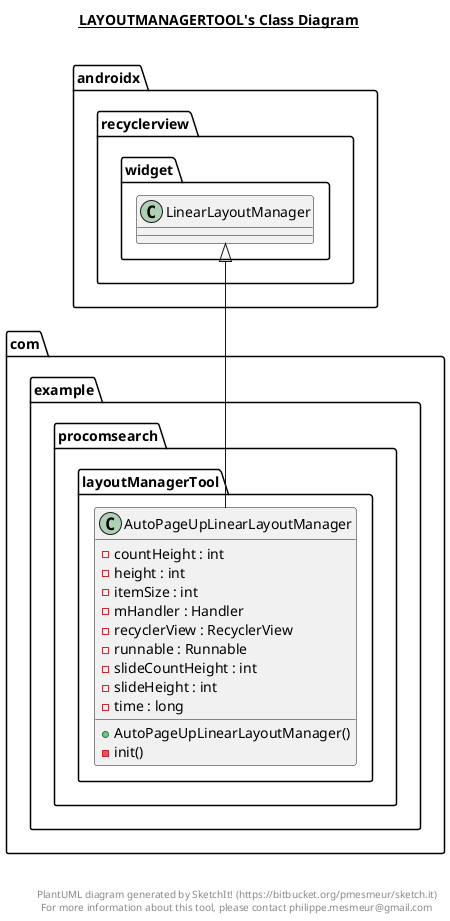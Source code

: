 @startuml

title __LAYOUTMANAGERTOOL's Class Diagram__\n

  namespace com.example.procomsearch {
    namespace layoutManagerTool {
      class com.example.procomsearch.layoutManagerTool.AutoPageUpLinearLayoutManager {
          - countHeight : int
          - height : int
          - itemSize : int
          - mHandler : Handler
          - recyclerView : RecyclerView
          - runnable : Runnable
          - slideCountHeight : int
          - slideHeight : int
          - time : long
          + AutoPageUpLinearLayoutManager()
          - init()
      }
    }
  }
  

  com.example.procomsearch.layoutManagerTool.AutoPageUpLinearLayoutManager -up-|> androidx.recyclerview.widget.LinearLayoutManager


right footer


PlantUML diagram generated by SketchIt! (https://bitbucket.org/pmesmeur/sketch.it)
For more information about this tool, please contact philippe.mesmeur@gmail.com
endfooter

@enduml
